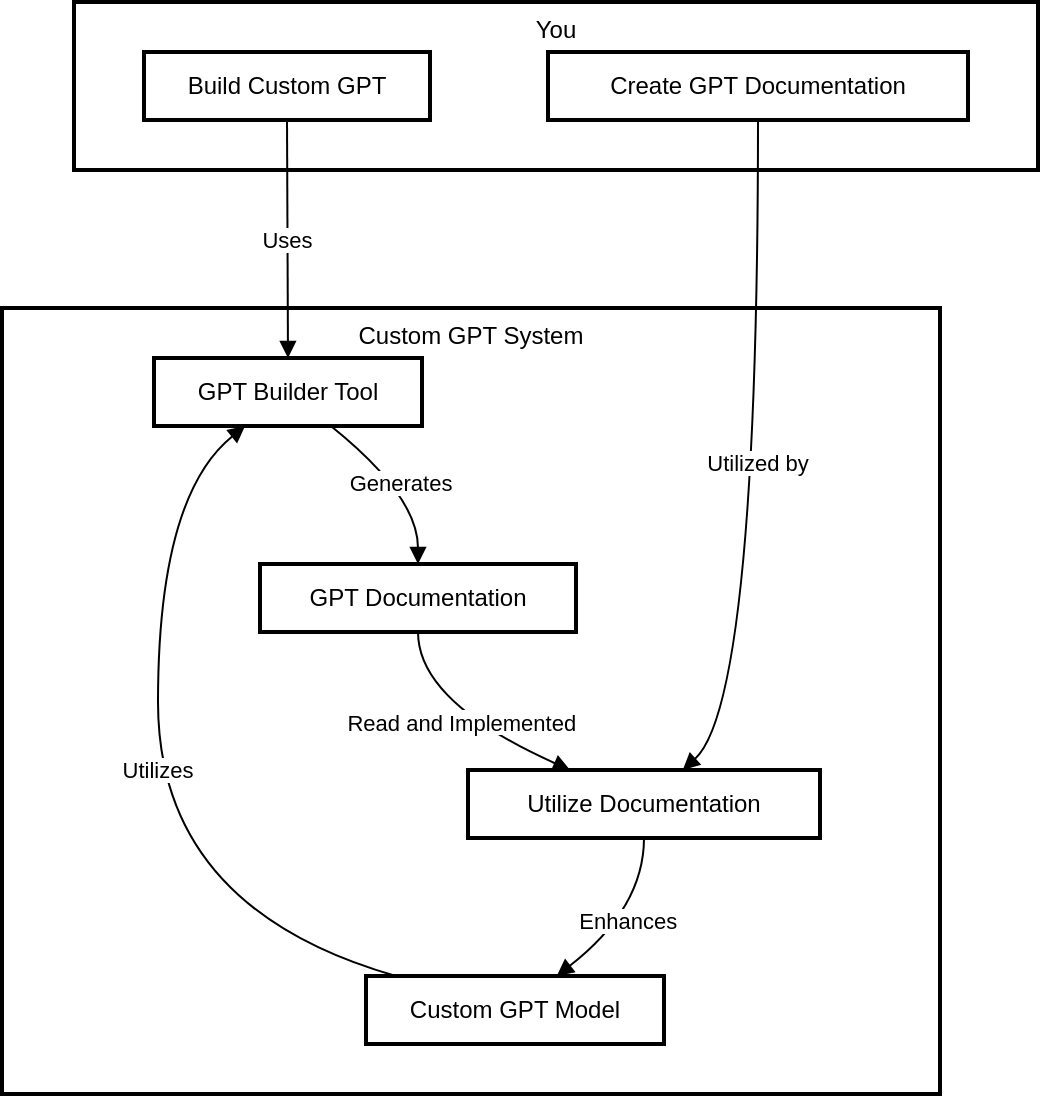 <mxfile version="24.5.5" type="github">
  <diagram name="Page-1" id="BkI2_HsFe4LU6YsKTmCN">
    <mxGraphModel>
      <root>
        <mxCell id="0" />
        <mxCell id="1" parent="0" />
        <mxCell id="2" value="You" style="whiteSpace=wrap;strokeWidth=2;verticalAlign=top;" vertex="1" parent="1">
          <mxGeometry x="36" width="482" height="84" as="geometry" />
        </mxCell>
        <mxCell id="3" value="Build Custom GPT" style="whiteSpace=wrap;strokeWidth=2;" vertex="1" parent="1">
          <mxGeometry x="71" y="25" width="143" height="34" as="geometry" />
        </mxCell>
        <mxCell id="4" value="Create GPT Documentation" style="whiteSpace=wrap;strokeWidth=2;" vertex="1" parent="1">
          <mxGeometry x="273" y="25" width="210" height="34" as="geometry" />
        </mxCell>
        <mxCell id="5" value="Custom GPT System" style="whiteSpace=wrap;strokeWidth=2;verticalAlign=top;" vertex="1" parent="1">
          <mxGeometry y="153" width="469" height="393" as="geometry" />
        </mxCell>
        <mxCell id="6" value="GPT Builder Tool" style="whiteSpace=wrap;strokeWidth=2;" vertex="1" parent="1">
          <mxGeometry x="76" y="178" width="134" height="34" as="geometry" />
        </mxCell>
        <mxCell id="7" value="Custom GPT Model" style="whiteSpace=wrap;strokeWidth=2;" vertex="1" parent="1">
          <mxGeometry x="182" y="487" width="149" height="34" as="geometry" />
        </mxCell>
        <mxCell id="8" value="GPT Documentation" style="whiteSpace=wrap;strokeWidth=2;" vertex="1" parent="1">
          <mxGeometry x="129" y="281" width="158" height="34" as="geometry" />
        </mxCell>
        <mxCell id="9" value="Utilize Documentation" style="whiteSpace=wrap;strokeWidth=2;" vertex="1" parent="1">
          <mxGeometry x="233" y="384" width="176" height="34" as="geometry" />
        </mxCell>
        <mxCell id="10" value="Utilizes" style="curved=1;startArrow=none;endArrow=block;exitX=0.1;exitY=0;entryX=0.34;entryY=1;" edge="1" parent="1" source="7" target="6">
          <mxGeometry relative="1" as="geometry">
            <Array as="points">
              <mxPoint x="78" y="453" />
              <mxPoint x="78" y="247" />
            </Array>
          </mxGeometry>
        </mxCell>
        <mxCell id="11" value="Generates" style="curved=1;startArrow=none;endArrow=block;exitX=0.66;exitY=1;entryX=0.5;entryY=0;" edge="1" parent="1" source="6" target="8">
          <mxGeometry relative="1" as="geometry">
            <Array as="points">
              <mxPoint x="208" y="247" />
            </Array>
          </mxGeometry>
        </mxCell>
        <mxCell id="12" value="Enhances" style="curved=1;startArrow=none;endArrow=block;exitX=0.5;exitY=1;entryX=0.64;entryY=0;" edge="1" parent="1" source="9" target="7">
          <mxGeometry relative="1" as="geometry">
            <Array as="points">
              <mxPoint x="321" y="453" />
            </Array>
          </mxGeometry>
        </mxCell>
        <mxCell id="13" value="Read and Implemented" style="curved=1;startArrow=none;endArrow=block;exitX=0.5;exitY=1;entryX=0.29;entryY=0;" edge="1" parent="1" source="8" target="9">
          <mxGeometry relative="1" as="geometry">
            <Array as="points">
              <mxPoint x="208" y="350" />
            </Array>
          </mxGeometry>
        </mxCell>
        <mxCell id="14" value="Uses" style="curved=1;startArrow=none;endArrow=block;exitX=0.5;exitY=1;entryX=0.5;entryY=0;" edge="1" parent="1" source="3" target="6">
          <mxGeometry relative="1" as="geometry">
            <Array as="points" />
          </mxGeometry>
        </mxCell>
        <mxCell id="15" value="Utilized by" style="curved=1;startArrow=none;endArrow=block;exitX=0.5;exitY=1;entryX=0.61;entryY=0;" edge="1" parent="1" source="4" target="9">
          <mxGeometry relative="1" as="geometry">
            <Array as="points">
              <mxPoint x="378" y="350" />
            </Array>
          </mxGeometry>
        </mxCell>
      </root>
    </mxGraphModel>
  </diagram>
</mxfile>
